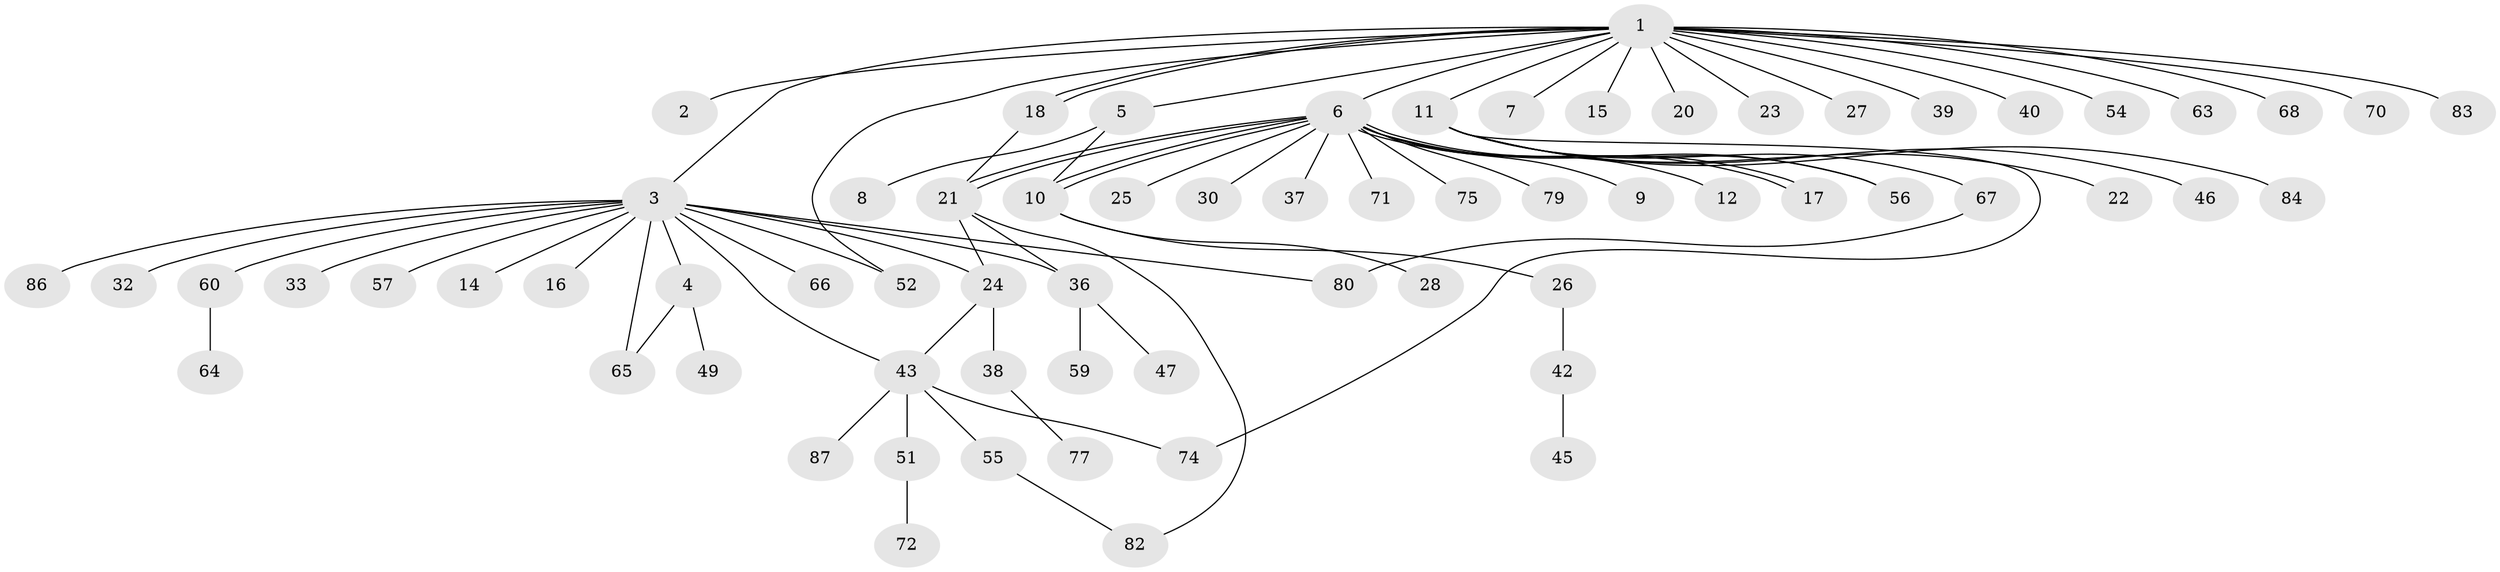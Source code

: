 // Generated by graph-tools (version 1.1) at 2025/23/03/03/25 07:23:55]
// undirected, 67 vertices, 81 edges
graph export_dot {
graph [start="1"]
  node [color=gray90,style=filled];
  1 [super="+73"];
  2;
  3 [super="+29"];
  4;
  5 [super="+62"];
  6 [super="+44"];
  7;
  8;
  9;
  10 [super="+50"];
  11 [super="+13"];
  12;
  14;
  15 [super="+35"];
  16;
  17;
  18 [super="+19"];
  20 [super="+69"];
  21 [super="+58"];
  22 [super="+61"];
  23 [super="+48"];
  24;
  25 [super="+31"];
  26;
  27;
  28;
  30;
  32;
  33 [super="+34"];
  36 [super="+41"];
  37;
  38;
  39;
  40;
  42;
  43 [super="+76"];
  45 [super="+53"];
  46;
  47;
  49;
  51 [super="+88"];
  52;
  54;
  55;
  56;
  57;
  59;
  60;
  63;
  64 [super="+78"];
  65 [super="+85"];
  66;
  67;
  68 [super="+81"];
  70;
  71;
  72;
  74;
  75;
  77;
  79;
  80;
  82;
  83;
  84;
  86;
  87;
  1 -- 2;
  1 -- 3;
  1 -- 5;
  1 -- 6;
  1 -- 7;
  1 -- 11;
  1 -- 15;
  1 -- 18;
  1 -- 18;
  1 -- 20;
  1 -- 23;
  1 -- 27;
  1 -- 39;
  1 -- 40;
  1 -- 52;
  1 -- 54;
  1 -- 63;
  1 -- 68;
  1 -- 70;
  1 -- 83;
  3 -- 4;
  3 -- 14;
  3 -- 16;
  3 -- 24;
  3 -- 32;
  3 -- 33;
  3 -- 52;
  3 -- 57;
  3 -- 60;
  3 -- 80;
  3 -- 86;
  3 -- 65;
  3 -- 66;
  3 -- 43;
  3 -- 36;
  4 -- 49;
  4 -- 65;
  5 -- 8;
  5 -- 10;
  6 -- 9;
  6 -- 10;
  6 -- 10;
  6 -- 12;
  6 -- 17;
  6 -- 17;
  6 -- 21;
  6 -- 21;
  6 -- 25 [weight=2];
  6 -- 30;
  6 -- 37;
  6 -- 56;
  6 -- 71;
  6 -- 75;
  6 -- 79;
  10 -- 26;
  10 -- 28;
  11 -- 56;
  11 -- 84;
  11 -- 67;
  11 -- 22;
  11 -- 74;
  11 -- 46;
  18 -- 21;
  21 -- 24;
  21 -- 36;
  21 -- 82;
  24 -- 38;
  24 -- 43;
  26 -- 42;
  36 -- 47;
  36 -- 59;
  38 -- 77;
  42 -- 45;
  43 -- 51;
  43 -- 55;
  43 -- 74;
  43 -- 87;
  51 -- 72;
  55 -- 82;
  60 -- 64;
  67 -- 80;
}
